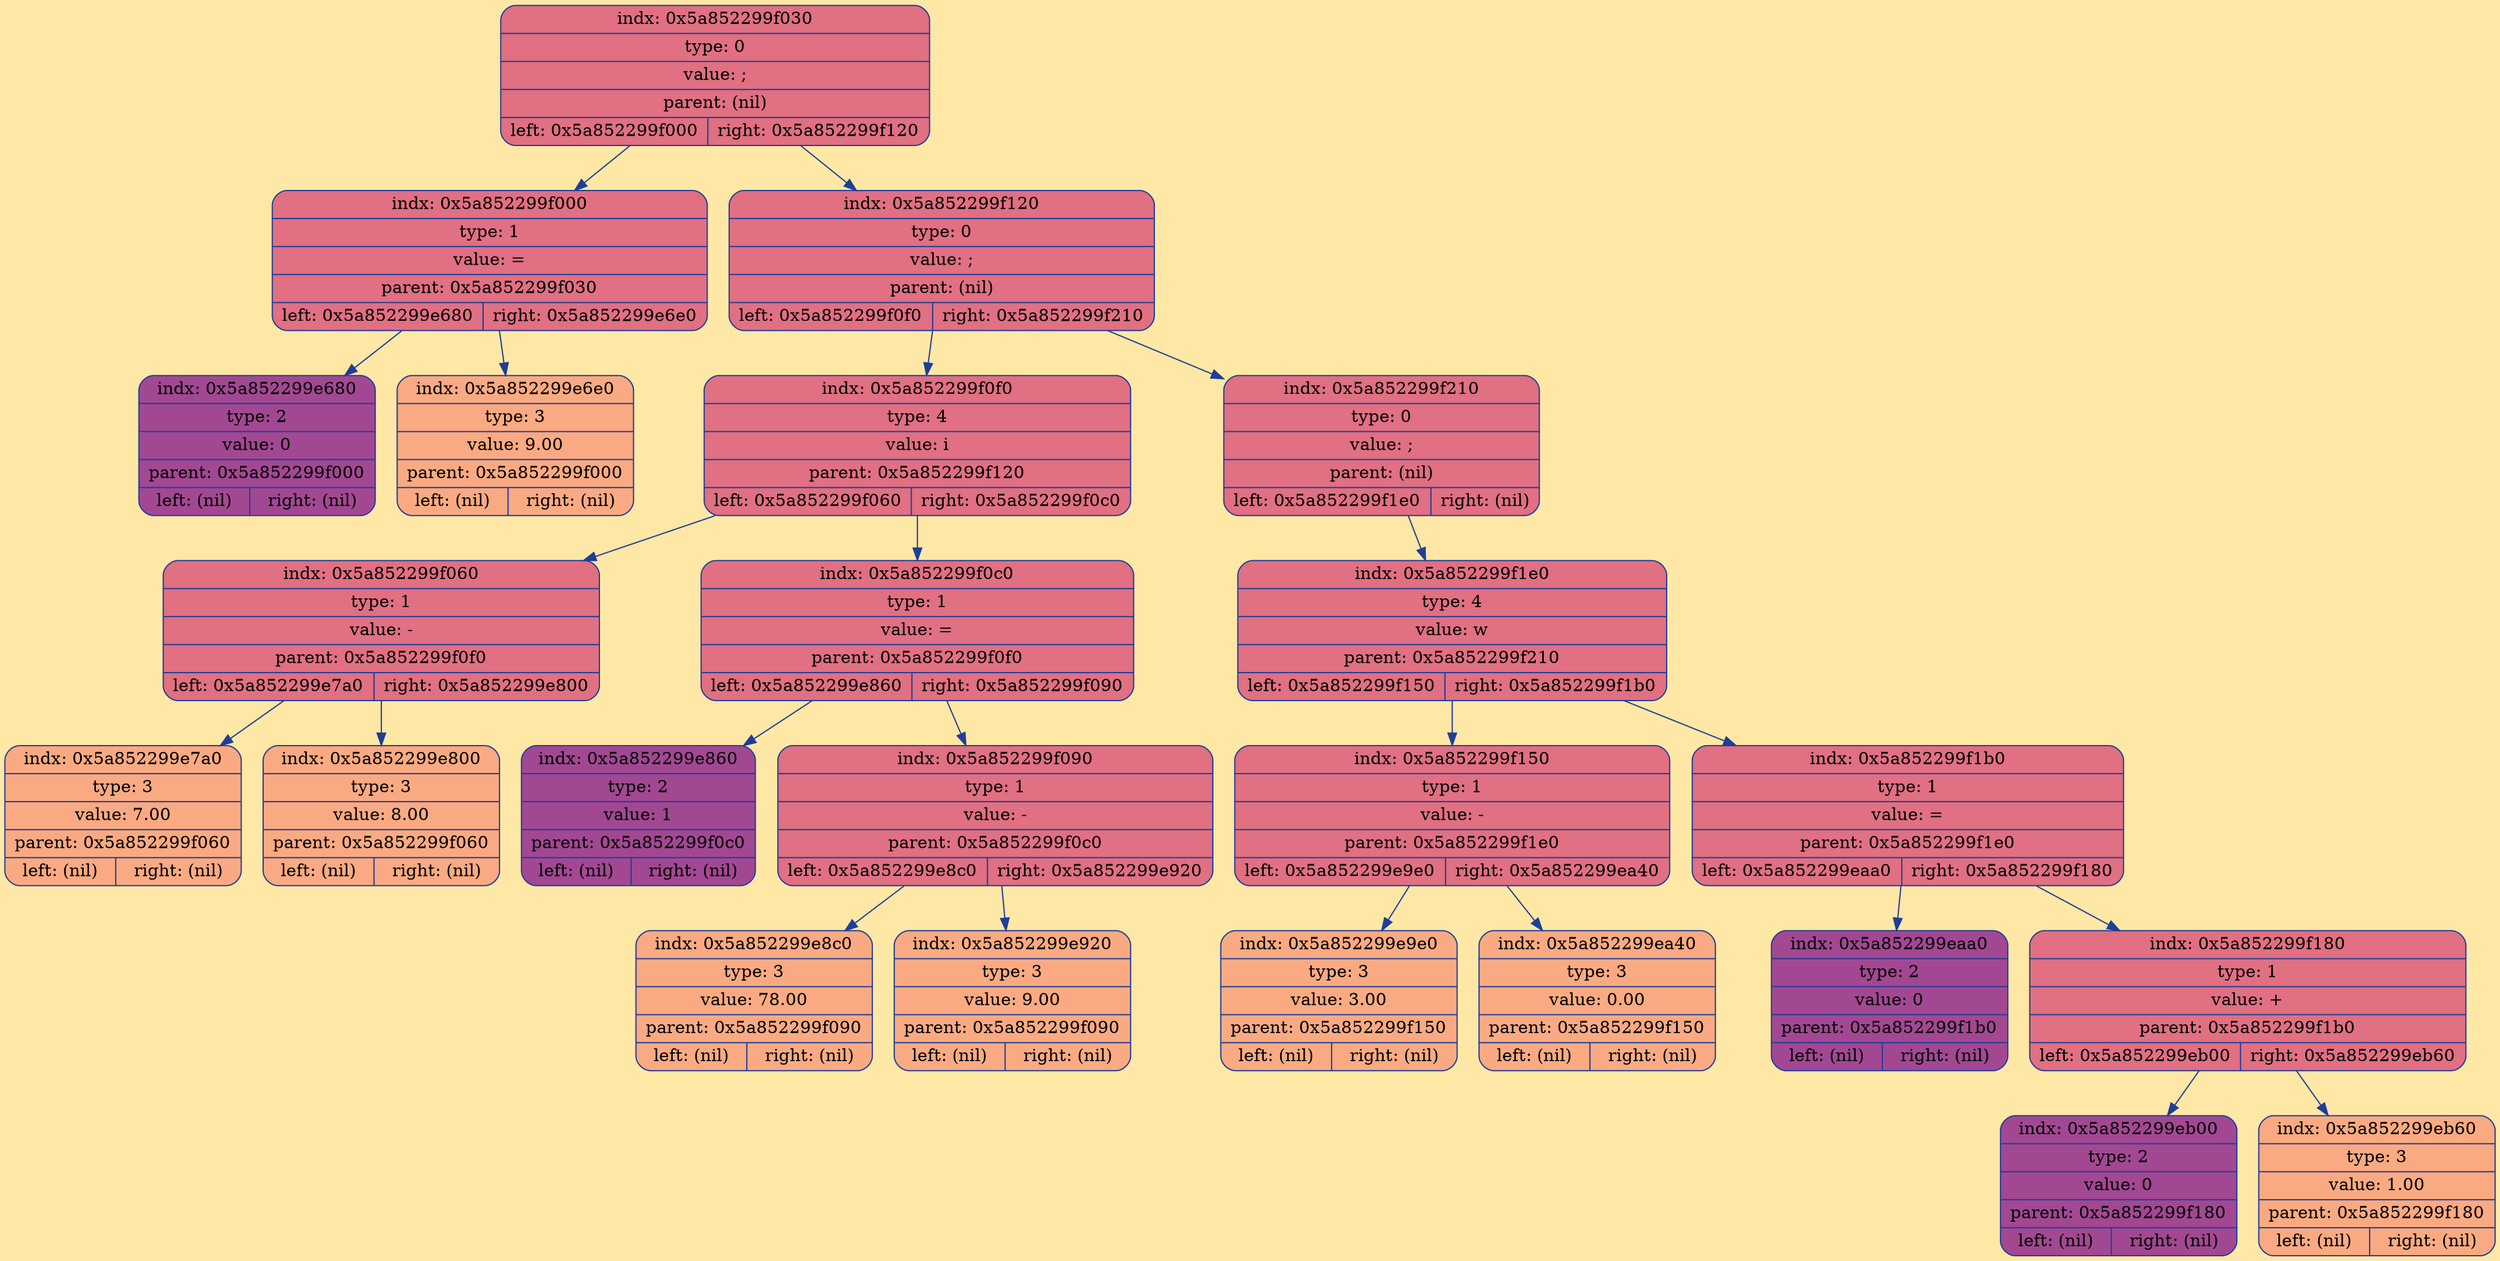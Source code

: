 digraph Tree {
	rankdir = TB;
	node [shape = record];
	edge [color = "#203D98"];
	bgcolor = "#FFE7A5";
	node0x5a852299f030 [color = "#203D98", shape = Mrecord, style = filled, fillcolor = "#E07082", label = "{indx: 0x5a852299f030 | type: 0 | value: ; | parent: (nil) | { left: 0x5a852299f000 | right: 0x5a852299f120}}"];
		node0x5a852299f030 -> node0x5a852299f000
	node0x5a852299f000 [color = "#203D98", shape = Mrecord, style = filled, fillcolor = "#E07082", label = "{indx: 0x5a852299f000 | type: 1 | value: = | parent: 0x5a852299f030 | { left: 0x5a852299e680 | right: 0x5a852299e6e0}}"];
		node0x5a852299f000 -> node0x5a852299e680
	node0x5a852299e680 [color = "#203D98", shape = Mrecord, style = filled, fillcolor = "#A24892", label = "{indx: 0x5a852299e680 | type: 2 | value: 0 | parent: 0x5a852299f000 | { left: (nil) | right: (nil)}}"];
		node0x5a852299f000 -> node0x5a852299e6e0
	node0x5a852299e6e0 [color = "#203D98", shape = Mrecord, style = filled, fillcolor = "#FAAA82", label = "{indx: 0x5a852299e6e0 | type: 3 | value: 9.00 | parent: 0x5a852299f000 | { left: (nil) | right: (nil)}}"];
		node0x5a852299f030 -> node0x5a852299f120
	node0x5a852299f120 [color = "#203D98", shape = Mrecord, style = filled, fillcolor = "#E07082", label = "{indx: 0x5a852299f120 | type: 0 | value: ; | parent: (nil) | { left: 0x5a852299f0f0 | right: 0x5a852299f210}}"];
		node0x5a852299f120 -> node0x5a852299f0f0
	node0x5a852299f0f0 [color = "#203D98", shape = Mrecord, style = filled, fillcolor = "#E07082", label = "{indx: 0x5a852299f0f0 | type: 4 | value: i | parent: 0x5a852299f120 | { left: 0x5a852299f060 | right: 0x5a852299f0c0}}"];
		node0x5a852299f0f0 -> node0x5a852299f060
	node0x5a852299f060 [color = "#203D98", shape = Mrecord, style = filled, fillcolor = "#E07082", label = "{indx: 0x5a852299f060 | type: 1 | value: - | parent: 0x5a852299f0f0 | { left: 0x5a852299e7a0 | right: 0x5a852299e800}}"];
		node0x5a852299f060 -> node0x5a852299e7a0
	node0x5a852299e7a0 [color = "#203D98", shape = Mrecord, style = filled, fillcolor = "#FAAA82", label = "{indx: 0x5a852299e7a0 | type: 3 | value: 7.00 | parent: 0x5a852299f060 | { left: (nil) | right: (nil)}}"];
		node0x5a852299f060 -> node0x5a852299e800
	node0x5a852299e800 [color = "#203D98", shape = Mrecord, style = filled, fillcolor = "#FAAA82", label = "{indx: 0x5a852299e800 | type: 3 | value: 8.00 | parent: 0x5a852299f060 | { left: (nil) | right: (nil)}}"];
		node0x5a852299f0f0 -> node0x5a852299f0c0
	node0x5a852299f0c0 [color = "#203D98", shape = Mrecord, style = filled, fillcolor = "#E07082", label = "{indx: 0x5a852299f0c0 | type: 1 | value: = | parent: 0x5a852299f0f0 | { left: 0x5a852299e860 | right: 0x5a852299f090}}"];
		node0x5a852299f0c0 -> node0x5a852299e860
	node0x5a852299e860 [color = "#203D98", shape = Mrecord, style = filled, fillcolor = "#A24892", label = "{indx: 0x5a852299e860 | type: 2 | value: 1 | parent: 0x5a852299f0c0 | { left: (nil) | right: (nil)}}"];
		node0x5a852299f0c0 -> node0x5a852299f090
	node0x5a852299f090 [color = "#203D98", shape = Mrecord, style = filled, fillcolor = "#E07082", label = "{indx: 0x5a852299f090 | type: 1 | value: - | parent: 0x5a852299f0c0 | { left: 0x5a852299e8c0 | right: 0x5a852299e920}}"];
		node0x5a852299f090 -> node0x5a852299e8c0
	node0x5a852299e8c0 [color = "#203D98", shape = Mrecord, style = filled, fillcolor = "#FAAA82", label = "{indx: 0x5a852299e8c0 | type: 3 | value: 78.00 | parent: 0x5a852299f090 | { left: (nil) | right: (nil)}}"];
		node0x5a852299f090 -> node0x5a852299e920
	node0x5a852299e920 [color = "#203D98", shape = Mrecord, style = filled, fillcolor = "#FAAA82", label = "{indx: 0x5a852299e920 | type: 3 | value: 9.00 | parent: 0x5a852299f090 | { left: (nil) | right: (nil)}}"];
		node0x5a852299f120 -> node0x5a852299f210
	node0x5a852299f210 [color = "#203D98", shape = Mrecord, style = filled, fillcolor = "#E07082", label = "{indx: 0x5a852299f210 | type: 0 | value: ; | parent: (nil) | { left: 0x5a852299f1e0 | right: (nil)}}"];
		node0x5a852299f210 -> node0x5a852299f1e0
	node0x5a852299f1e0 [color = "#203D98", shape = Mrecord, style = filled, fillcolor = "#E07082", label = "{indx: 0x5a852299f1e0 | type: 4 | value: w | parent: 0x5a852299f210 | { left: 0x5a852299f150 | right: 0x5a852299f1b0}}"];
		node0x5a852299f1e0 -> node0x5a852299f150
	node0x5a852299f150 [color = "#203D98", shape = Mrecord, style = filled, fillcolor = "#E07082", label = "{indx: 0x5a852299f150 | type: 1 | value: - | parent: 0x5a852299f1e0 | { left: 0x5a852299e9e0 | right: 0x5a852299ea40}}"];
		node0x5a852299f150 -> node0x5a852299e9e0
	node0x5a852299e9e0 [color = "#203D98", shape = Mrecord, style = filled, fillcolor = "#FAAA82", label = "{indx: 0x5a852299e9e0 | type: 3 | value: 3.00 | parent: 0x5a852299f150 | { left: (nil) | right: (nil)}}"];
		node0x5a852299f150 -> node0x5a852299ea40
	node0x5a852299ea40 [color = "#203D98", shape = Mrecord, style = filled, fillcolor = "#FAAA82", label = "{indx: 0x5a852299ea40 | type: 3 | value: 0.00 | parent: 0x5a852299f150 | { left: (nil) | right: (nil)}}"];
		node0x5a852299f1e0 -> node0x5a852299f1b0
	node0x5a852299f1b0 [color = "#203D98", shape = Mrecord, style = filled, fillcolor = "#E07082", label = "{indx: 0x5a852299f1b0 | type: 1 | value: = | parent: 0x5a852299f1e0 | { left: 0x5a852299eaa0 | right: 0x5a852299f180}}"];
		node0x5a852299f1b0 -> node0x5a852299eaa0
	node0x5a852299eaa0 [color = "#203D98", shape = Mrecord, style = filled, fillcolor = "#A24892", label = "{indx: 0x5a852299eaa0 | type: 2 | value: 0 | parent: 0x5a852299f1b0 | { left: (nil) | right: (nil)}}"];
		node0x5a852299f1b0 -> node0x5a852299f180
	node0x5a852299f180 [color = "#203D98", shape = Mrecord, style = filled, fillcolor = "#E07082", label = "{indx: 0x5a852299f180 | type: 1 | value: + | parent: 0x5a852299f1b0 | { left: 0x5a852299eb00 | right: 0x5a852299eb60}}"];
		node0x5a852299f180 -> node0x5a852299eb00
	node0x5a852299eb00 [color = "#203D98", shape = Mrecord, style = filled, fillcolor = "#A24892", label = "{indx: 0x5a852299eb00 | type: 2 | value: 0 | parent: 0x5a852299f180 | { left: (nil) | right: (nil)}}"];
		node0x5a852299f180 -> node0x5a852299eb60
	node0x5a852299eb60 [color = "#203D98", shape = Mrecord, style = filled, fillcolor = "#FAAA82", label = "{indx: 0x5a852299eb60 | type: 3 | value: 1.00 | parent: 0x5a852299f180 | { left: (nil) | right: (nil)}}"];
}
